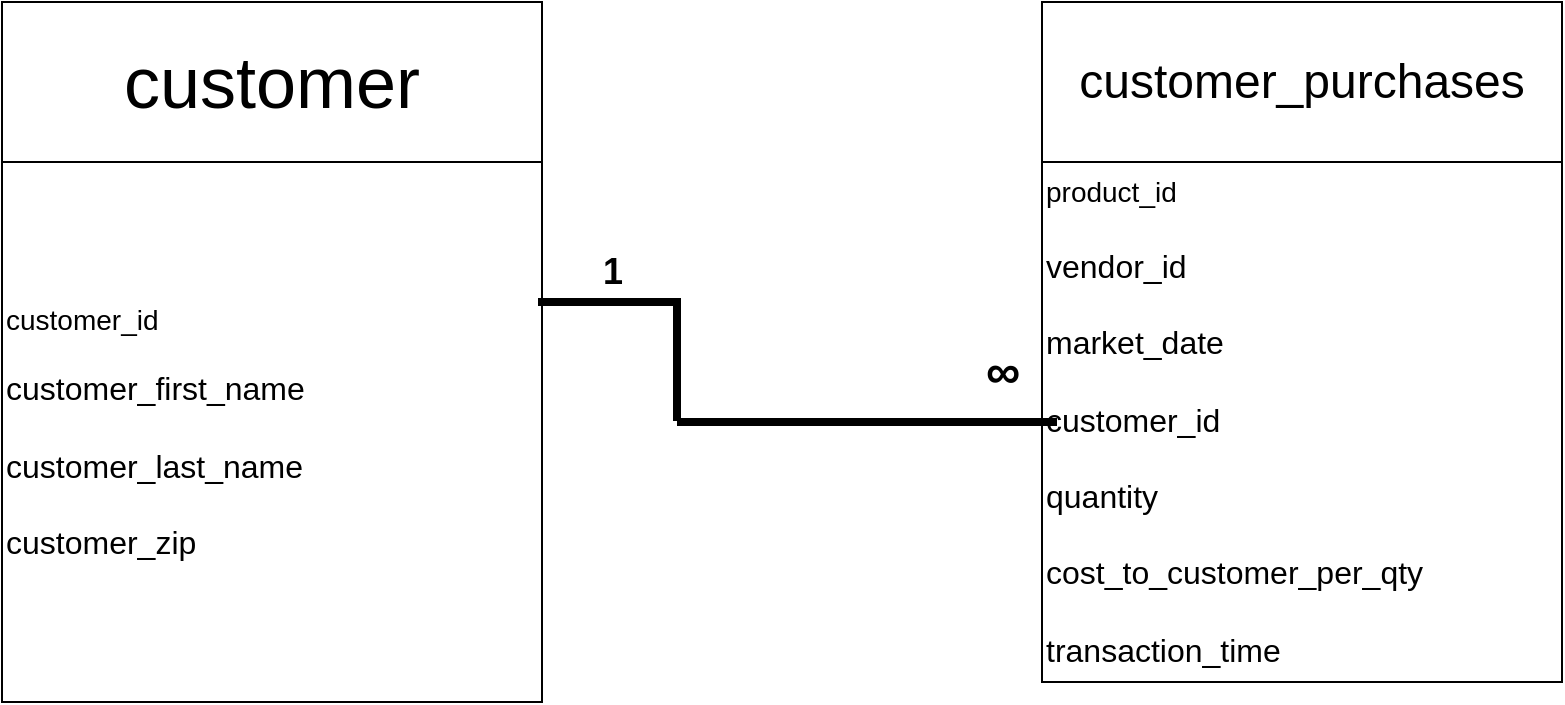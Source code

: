 <mxfile version="24.4.0" type="github">
  <diagram name="Page-1" id="-U__78U39WyxWEyOoXLW">
    <mxGraphModel dx="1386" dy="785" grid="1" gridSize="10" guides="1" tooltips="1" connect="1" arrows="1" fold="1" page="1" pageScale="1" pageWidth="850" pageHeight="1100" math="0" shadow="0">
      <root>
        <mxCell id="0" />
        <mxCell id="1" parent="0" />
        <mxCell id="Le49HmLYHXOI8PbWEb_B-1" value="&lt;font style=&quot;font-size: 36px;&quot;&gt;customer&lt;/font&gt;" style="rounded=0;whiteSpace=wrap;html=1;" vertex="1" parent="1">
          <mxGeometry x="40" y="40" width="270" height="80" as="geometry" />
        </mxCell>
        <mxCell id="Le49HmLYHXOI8PbWEb_B-2" value="&lt;div style=&quot;&quot;&gt;&lt;span style=&quot;font-size: 14px; background-color: initial;&quot;&gt;customer_id&lt;/span&gt;&lt;/div&gt;&lt;div style=&quot;&quot;&gt;&lt;span style=&quot;font-size: 14px; background-color: initial;&quot;&gt;&lt;br&gt;&lt;/span&gt;&lt;/div&gt;&lt;div&gt;&lt;span style=&quot;background-color: initial;&quot;&gt;&lt;font size=&quot;3&quot;&gt;customer_first_name&lt;/font&gt;&lt;/span&gt;&lt;/div&gt;&lt;div&gt;&lt;font size=&quot;3&quot;&gt;&lt;br&gt;&lt;/font&gt;&lt;div&gt;&lt;font size=&quot;3&quot;&gt;customer_last_name&lt;/font&gt;&lt;/div&gt;&lt;div&gt;&lt;font size=&quot;3&quot;&gt;&lt;br&gt;&lt;/font&gt;&lt;/div&gt;&lt;div style=&quot;&quot;&gt;&lt;font size=&quot;3&quot;&gt;customer_zip&amp;nbsp;&lt;/font&gt;&lt;/div&gt;&lt;/div&gt;" style="whiteSpace=wrap;html=1;aspect=fixed;align=left;" vertex="1" parent="1">
          <mxGeometry x="40" y="120" width="270" height="270" as="geometry" />
        </mxCell>
        <mxCell id="Le49HmLYHXOI8PbWEb_B-3" value="&lt;font style=&quot;font-size: 24px;&quot;&gt;customer_purchases&lt;/font&gt;" style="rounded=0;whiteSpace=wrap;html=1;" vertex="1" parent="1">
          <mxGeometry x="560" y="40" width="260" height="80" as="geometry" />
        </mxCell>
        <mxCell id="Le49HmLYHXOI8PbWEb_B-16" value="&lt;font style=&quot;font-size: 18px;&quot;&gt;&lt;b&gt;1&lt;/b&gt;&lt;/font&gt;" style="text;html=1;align=center;verticalAlign=middle;resizable=0;points=[];autosize=1;strokeColor=none;fillColor=none;" vertex="1" parent="1">
          <mxGeometry x="330" y="155" width="30" height="40" as="geometry" />
        </mxCell>
        <mxCell id="Le49HmLYHXOI8PbWEb_B-17" value="&lt;p class=&quot;MsoNormal&quot;&gt;&lt;font style=&quot;font-size: 24px;&quot;&gt;&lt;b&gt;∞&lt;/b&gt;&lt;/font&gt;&lt;/p&gt;" style="text;html=1;align=center;verticalAlign=middle;resizable=0;points=[];autosize=1;strokeColor=none;fillColor=none;" vertex="1" parent="1">
          <mxGeometry x="520" y="190" width="40" height="70" as="geometry" />
        </mxCell>
        <mxCell id="Le49HmLYHXOI8PbWEb_B-18" value="" style="curved=1;endArrow=classic;html=1;rounded=0;" edge="1" parent="1">
          <mxGeometry width="50" height="50" relative="1" as="geometry">
            <mxPoint x="560" y="320" as="sourcePoint" />
            <mxPoint x="610" y="270" as="targetPoint" />
            <Array as="points">
              <mxPoint x="610" y="320" />
              <mxPoint x="560" y="270" />
            </Array>
          </mxGeometry>
        </mxCell>
        <mxCell id="Le49HmLYHXOI8PbWEb_B-19" value="" style="curved=1;endArrow=classic;html=1;rounded=0;" edge="1" parent="1" source="Le49HmLYHXOI8PbWEb_B-4">
          <mxGeometry width="50" height="50" relative="1" as="geometry">
            <mxPoint x="560" y="320" as="sourcePoint" />
            <mxPoint x="610" y="270" as="targetPoint" />
            <Array as="points">
              <mxPoint x="560" y="270" />
            </Array>
          </mxGeometry>
        </mxCell>
        <mxCell id="Le49HmLYHXOI8PbWEb_B-21" value="" style="curved=1;endArrow=classic;html=1;rounded=0;" edge="1" parent="1" target="Le49HmLYHXOI8PbWEb_B-4">
          <mxGeometry width="50" height="50" relative="1" as="geometry">
            <mxPoint x="560" y="320" as="sourcePoint" />
            <mxPoint x="610" y="270" as="targetPoint" />
            <Array as="points">
              <mxPoint x="610" y="320" />
            </Array>
          </mxGeometry>
        </mxCell>
        <mxCell id="Le49HmLYHXOI8PbWEb_B-4" value="&lt;font style=&quot;font-size: 14px;&quot;&gt;product_id&lt;/font&gt;&lt;div&gt;&lt;font size=&quot;3&quot;&gt;&lt;br&gt;&lt;/font&gt;&lt;div&gt;&lt;font size=&quot;3&quot;&gt;vendor_id&lt;/font&gt;&lt;/div&gt;&lt;div&gt;&lt;font size=&quot;3&quot;&gt;&lt;br&gt;&lt;/font&gt;&lt;/div&gt;&lt;div&gt;&lt;font size=&quot;3&quot;&gt;market_date&lt;/font&gt;&lt;/div&gt;&lt;div&gt;&lt;font size=&quot;3&quot;&gt;&lt;br&gt;&lt;/font&gt;&lt;/div&gt;&lt;div&gt;&lt;font size=&quot;3&quot;&gt;customer_id&lt;/font&gt;&lt;/div&gt;&lt;div&gt;&lt;font size=&quot;3&quot;&gt;&lt;br&gt;&lt;/font&gt;&lt;/div&gt;&lt;div&gt;&lt;font size=&quot;3&quot;&gt;quantity&lt;/font&gt;&lt;/div&gt;&lt;div&gt;&lt;font size=&quot;3&quot;&gt;&lt;br&gt;&lt;/font&gt;&lt;/div&gt;&lt;div&gt;&lt;font size=&quot;3&quot;&gt;cost_to_customer_per_qty&lt;/font&gt;&lt;/div&gt;&lt;div&gt;&lt;font size=&quot;3&quot;&gt;&lt;br&gt;&lt;/font&gt;&lt;/div&gt;&lt;div&gt;&lt;font size=&quot;3&quot;&gt;transaction_time&lt;/font&gt;&lt;/div&gt;&lt;/div&gt;" style="whiteSpace=wrap;html=1;aspect=fixed;align=left;" vertex="1" parent="1">
          <mxGeometry x="560" y="120" width="260" height="260" as="geometry" />
        </mxCell>
        <mxCell id="Le49HmLYHXOI8PbWEb_B-30" value="" style="shape=partialRectangle;whiteSpace=wrap;html=1;bottom=0;right=0;fillColor=none;rotation=90;strokeWidth=4;" vertex="1" parent="1">
          <mxGeometry x="315" y="185" width="57.5" height="67.5" as="geometry" />
        </mxCell>
        <mxCell id="Le49HmLYHXOI8PbWEb_B-32" value="" style="line;strokeWidth=4;html=1;perimeter=backbonePerimeter;points=[];outlineConnect=0;" vertex="1" parent="1">
          <mxGeometry x="377.5" y="245" width="190" height="10" as="geometry" />
        </mxCell>
      </root>
    </mxGraphModel>
  </diagram>
</mxfile>
